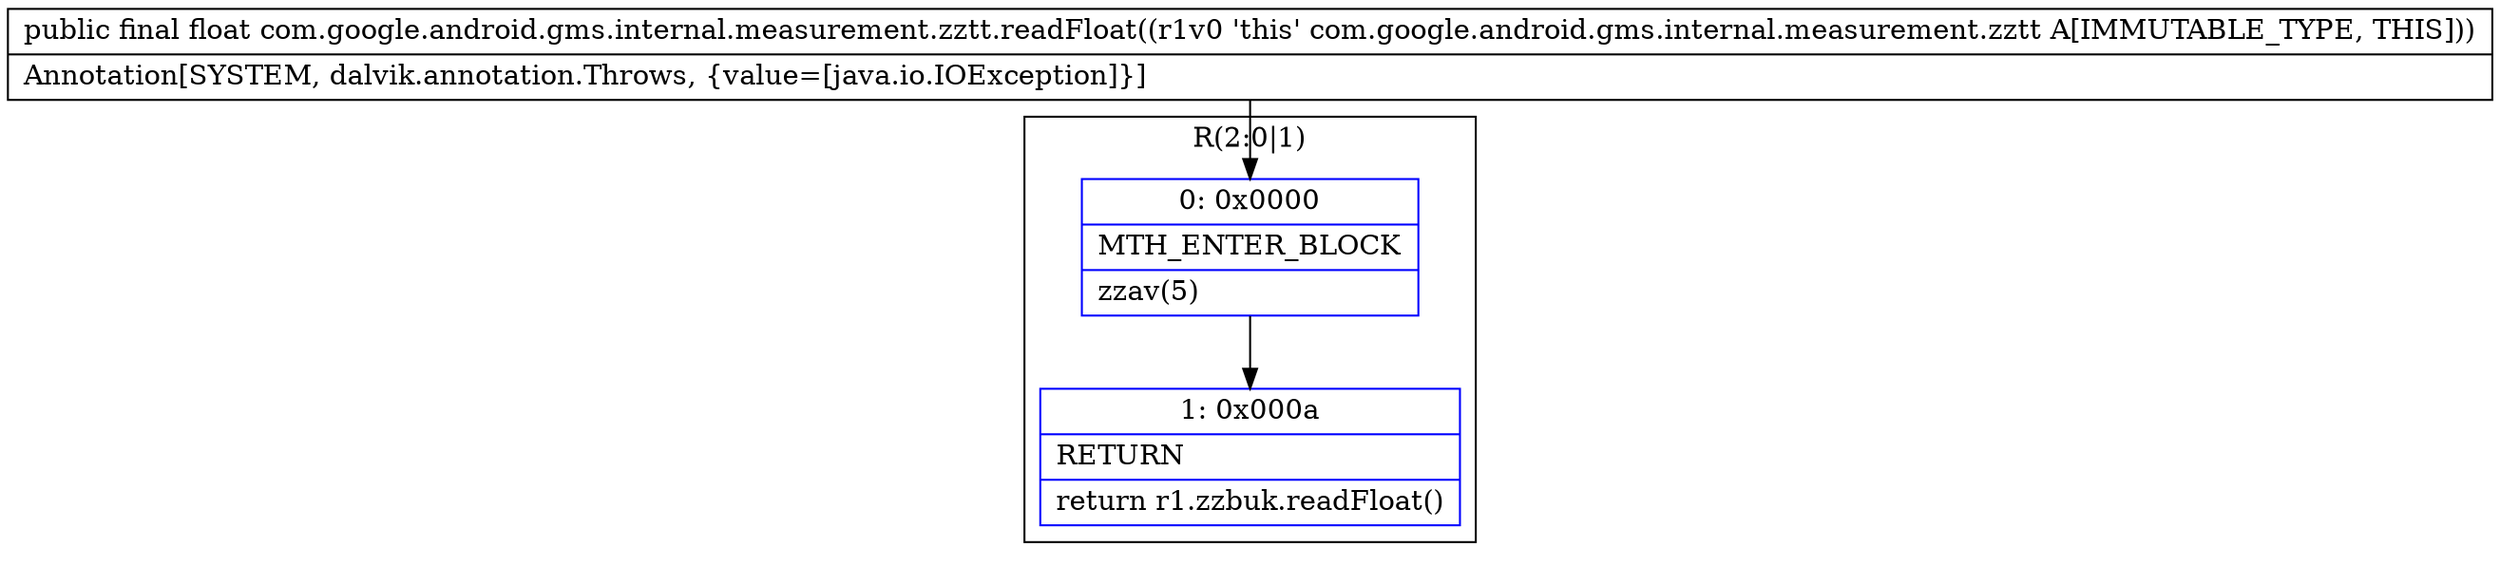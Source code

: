 digraph "CFG forcom.google.android.gms.internal.measurement.zztt.readFloat()F" {
subgraph cluster_Region_1853549468 {
label = "R(2:0|1)";
node [shape=record,color=blue];
Node_0 [shape=record,label="{0\:\ 0x0000|MTH_ENTER_BLOCK\l|zzav(5)\l}"];
Node_1 [shape=record,label="{1\:\ 0x000a|RETURN\l|return r1.zzbuk.readFloat()\l}"];
}
MethodNode[shape=record,label="{public final float com.google.android.gms.internal.measurement.zztt.readFloat((r1v0 'this' com.google.android.gms.internal.measurement.zztt A[IMMUTABLE_TYPE, THIS]))  | Annotation[SYSTEM, dalvik.annotation.Throws, \{value=[java.io.IOException]\}]\l}"];
MethodNode -> Node_0;
Node_0 -> Node_1;
}

